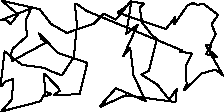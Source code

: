 unitsize(0.001cm);
// 30743.7
draw((1357,1905)--(1327,1893));
draw((1327,1893)--(1362,1526));
draw((1362,1526)--(1307,964));
draw((1307,964)--(1097,643));
draw((1097,643)--(868,731));
draw((868,731)--(779,777));
draw((779,777)--(396,828));
draw((396,828)--(86,1065));
draw((86,1065)--(14,454));
draw((14,454)--(40,462));
draw((40,462)--(99,536));
draw((99,536)--(242,584));
draw((242,584)--(213,220));
draw((213,220)--(29,6));
draw((29,6)--(721,186));
draw((721,186)--(812,351));
draw((812,351)--(913,317));
draw((913,317)--(805,272));
draw((805,272)--(781,671));
draw((781,671)--(834,629));
draw((834,629)--(1000,457));
draw((1000,457)--(1031,428));
draw((1031,428)--(1058,372));
draw((1058,372)--(960,303));
draw((960,303)--(1410,307));
draw((1410,307)--(1544,863));
draw((1544,863)--(1027,1041));
draw((1027,1041)--(693,1383));
draw((693,1383)--(737,1285));
draw((737,1285)--(826,1226));
draw((826,1226)--(219,898));
draw((219,898)--(192,1004));
draw((192,1004)--(234,1118));
draw((234,1118)--(482,1337));
draw((482,1337)--(457,1607));
draw((457,1607)--(554,1825));
draw((554,1825)--(22,1617));
draw((22,1617)--(138,1610));
draw((138,1610)--(185,1542));
draw((185,1542)--(323,1714));
draw((323,1714)--(43,1957));
draw((43,1957)--(705,1812));
draw((705,1812)--(901,1552));
draw((901,1552)--(1183,1391));
draw((1183,1391)--(1660,1556));
draw((1660,1556)--(1838,1732));
draw((1838,1732)--(2048,1628));
draw((2048,1628)--(2312,1949));
draw((2312,1949)--(2552,1909));
draw((2552,1909)--(2469,1838));
draw((2469,1838)--(2513,1572));
draw((2513,1572)--(2687,1353));
draw((2687,1353)--(2773,1286));
draw((2773,1286)--(2650,802));
draw((2650,802)--(2636,727));
draw((2636,727)--(2499,658));
draw((2499,658)--(2781,478));
draw((2781,478)--(2990,214));
draw((2990,214)--(3124,408));
draw((3124,408)--(3099,173));
draw((3099,173)--(2221,291));
draw((2221,291)--(1779,90));
draw((1779,90)--(1868,197));
draw((1868,197)--(1774,107));
draw((1774,107)--(2049,417));
draw((2049,417)--(2576,189));
draw((2576,189)--(2361,640));
draw((2361,640)--(2302,1127));
draw((2302,1127)--(2178,978));
draw((2178,978)--(2433,1538));
draw((2433,1538)--(2232,1374));
draw((2232,1374)--(2318,1925));
draw((2318,1925)--(2082,1753));
draw((2082,1753)--(2365,1649));
draw((2365,1649)--(2933,1459));
draw((2933,1459)--(3092,1668));
draw((3092,1668)--(3078,1541));
draw((3078,1541)--(3314,1881));
draw((3314,1881)--(3409,1917));
draw((3409,1917)--(3499,1885));
draw((3499,1885)--(3586,1909));
draw((3586,1909)--(3853,1712));
draw((3853,1712)--(3736,1542));
draw((3736,1542)--(3808,1375));
draw((3808,1375)--(3646,1018));
draw((3646,1018)--(3835,963));
draw((3835,963)--(3704,1082));
draw((3704,1082)--(3729,1188));
draw((3729,1188)--(3635,1174));
draw((3635,1174)--(3939,640));
draw((3939,640)--(3806,746));
draw((3806,746)--(3564,676));
draw((3564,676)--(3249,378));
draw((3249,378)--(3297,491));
draw((3297,491)--(3278,799));
draw((3278,799)--(3394,1028));
draw((3394,1028)--(3174,1064));
draw((3174,1064)--(3213,1085));
draw((3213,1085)--(1533,1780));
draw((1533,1780)--(1357,1905));
